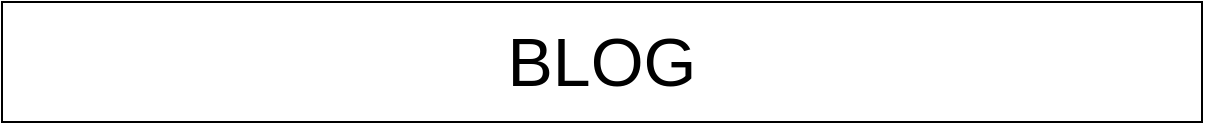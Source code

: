 <mxfile version="24.7.12">
  <diagram id="wFE0QG_FPsp0jaGvCLVb" name="Page-1">
    <mxGraphModel dx="871" dy="493" grid="1" gridSize="10" guides="1" tooltips="1" connect="1" arrows="1" fold="1" page="1" pageScale="1" pageWidth="850" pageHeight="1100" math="0" shadow="0">
      <root>
        <mxCell id="0" />
        <mxCell id="1" parent="0" />
        <mxCell id="W4jR9vC6k2D3Lc0EfBEV-16" value="&lt;font style=&quot;font-size: 34px;&quot;&gt;BLOG&lt;/font&gt;" style="rounded=0;whiteSpace=wrap;html=1;" vertex="1" parent="1">
          <mxGeometry x="125" y="30" width="600" height="60" as="geometry" />
        </mxCell>
      </root>
    </mxGraphModel>
  </diagram>
</mxfile>
